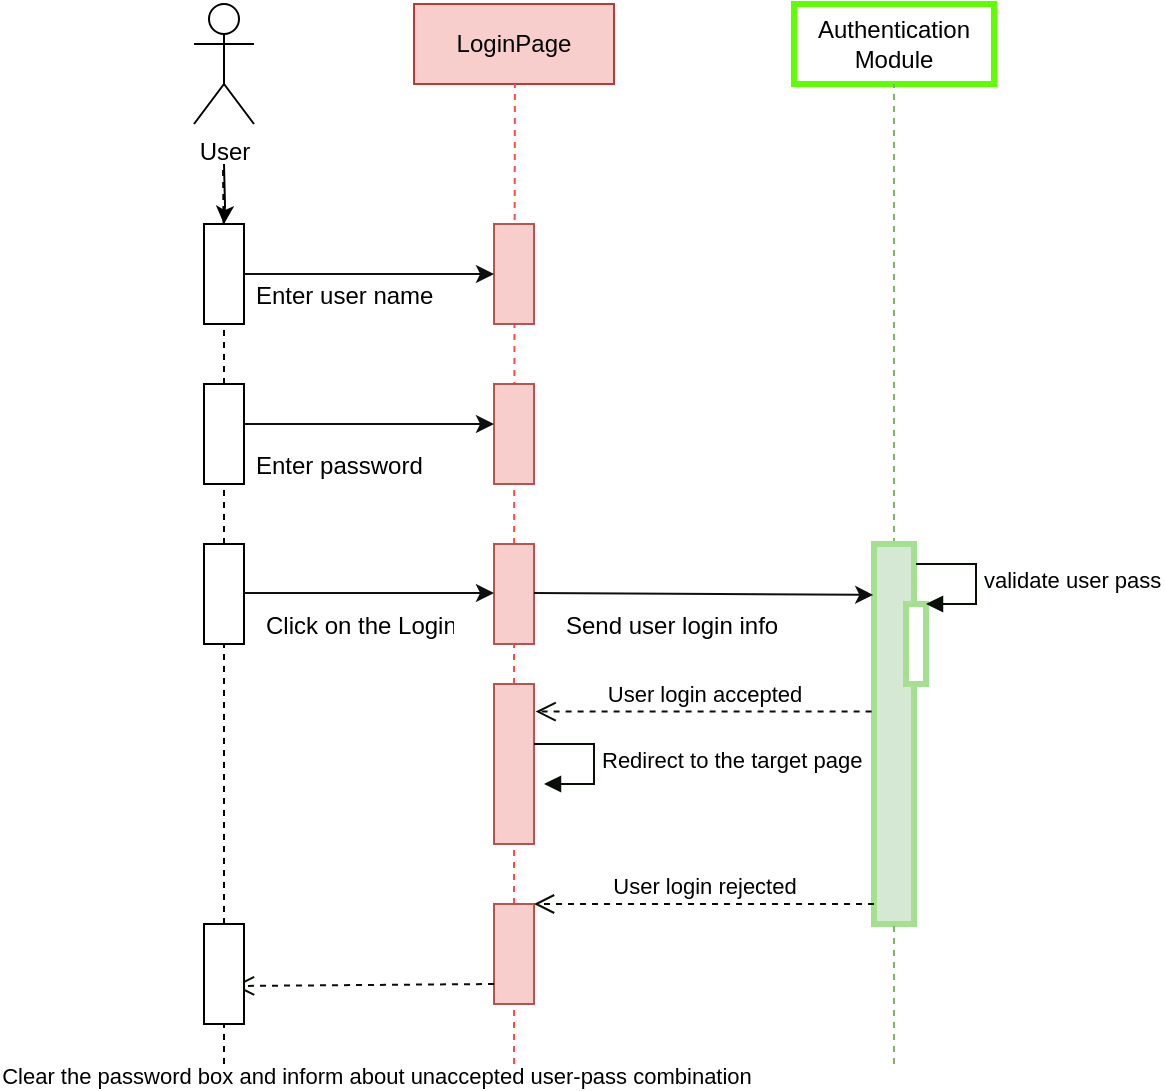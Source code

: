 <mxfile version="15.8.8" type="github">
  <diagram id="HBi1pNmcNX5vkn8XSMso" name="Page-1">
    <mxGraphModel dx="2048" dy="566" grid="1" gridSize="10" guides="1" tooltips="1" connect="1" arrows="1" fold="1" page="1" pageScale="1" pageWidth="827" pageHeight="1169" math="0" shadow="0">
      <root>
        <mxCell id="0" />
        <mxCell id="1" parent="0" />
        <mxCell id="lCqzkr6qrd2vFwXqaDv7-82" value="" style="edgeStyle=orthogonalEdgeStyle;rounded=0;orthogonalLoop=1;jettySize=auto;html=1;" edge="1" parent="1" target="lCqzkr6qrd2vFwXqaDv7-81">
          <mxGeometry relative="1" as="geometry">
            <mxPoint x="55" y="110" as="sourcePoint" />
          </mxGeometry>
        </mxCell>
        <mxCell id="lCqzkr6qrd2vFwXqaDv7-70" value="User" style="shape=umlActor;verticalLabelPosition=bottom;verticalAlign=top;html=1;" vertex="1" parent="1">
          <mxGeometry x="40" y="30" width="30" height="60" as="geometry" />
        </mxCell>
        <mxCell id="lCqzkr6qrd2vFwXqaDv7-79" value="LoginPage" style="whiteSpace=wrap;html=1;align=center;fillColor=#f8cecc;strokeColor=#B83B37;" vertex="1" parent="1">
          <mxGeometry x="150" y="30" width="100" height="40" as="geometry" />
        </mxCell>
        <mxCell id="lCqzkr6qrd2vFwXqaDv7-80" value="" style="endArrow=none;dashed=1;html=1;rounded=0;startArrow=none;" edge="1" parent="1" source="lCqzkr6qrd2vFwXqaDv7-81">
          <mxGeometry width="50" height="50" relative="1" as="geometry">
            <mxPoint x="54.5" y="520" as="sourcePoint" />
            <mxPoint x="54.5" y="110" as="targetPoint" />
          </mxGeometry>
        </mxCell>
        <mxCell id="lCqzkr6qrd2vFwXqaDv7-81" value="" style="whiteSpace=wrap;html=1;verticalAlign=top;direction=south;" vertex="1" parent="1">
          <mxGeometry x="45" y="140" width="20" height="50" as="geometry" />
        </mxCell>
        <mxCell id="lCqzkr6qrd2vFwXqaDv7-83" value="" style="endArrow=none;dashed=1;html=1;rounded=0;startArrow=none;" edge="1" parent="1" source="lCqzkr6qrd2vFwXqaDv7-89" target="lCqzkr6qrd2vFwXqaDv7-81">
          <mxGeometry width="50" height="50" relative="1" as="geometry">
            <mxPoint x="54.5" y="520" as="sourcePoint" />
            <mxPoint x="54.5" y="110" as="targetPoint" />
          </mxGeometry>
        </mxCell>
        <mxCell id="lCqzkr6qrd2vFwXqaDv7-84" value="" style="endArrow=none;dashed=1;html=1;rounded=0;strokeColor=#FF4A4A;startArrow=none;" edge="1" parent="1" source="lCqzkr6qrd2vFwXqaDv7-94">
          <mxGeometry width="50" height="50" relative="1" as="geometry">
            <mxPoint x="200" y="520" as="sourcePoint" />
            <mxPoint x="200.449" y="70" as="targetPoint" />
          </mxGeometry>
        </mxCell>
        <mxCell id="lCqzkr6qrd2vFwXqaDv7-85" value="" style="whiteSpace=wrap;html=1;verticalAlign=top;direction=south;strokeColor=#b85450;fillColor=#f8cecc;" vertex="1" parent="1">
          <mxGeometry x="190" y="140" width="20" height="50" as="geometry" />
        </mxCell>
        <mxCell id="lCqzkr6qrd2vFwXqaDv7-87" value="" style="endArrow=classic;html=1;rounded=0;strokeColor=#0F0F0F;entryX=0.5;entryY=1;entryDx=0;entryDy=0;exitX=0.5;exitY=0;exitDx=0;exitDy=0;" edge="1" parent="1" source="lCqzkr6qrd2vFwXqaDv7-81" target="lCqzkr6qrd2vFwXqaDv7-85">
          <mxGeometry width="50" height="50" relative="1" as="geometry">
            <mxPoint x="65" y="160" as="sourcePoint" />
            <mxPoint x="115" y="110" as="targetPoint" />
          </mxGeometry>
        </mxCell>
        <mxCell id="lCqzkr6qrd2vFwXqaDv7-88" value="Enter user name" style="text;strokeColor=none;fillColor=none;align=left;verticalAlign=middle;spacingLeft=4;spacingRight=4;overflow=hidden;points=[[0,0.5],[1,0.5]];portConstraint=eastwest;rotatable=0;" vertex="1" parent="1">
          <mxGeometry x="65" y="160" width="105" height="30" as="geometry" />
        </mxCell>
        <mxCell id="lCqzkr6qrd2vFwXqaDv7-89" value="" style="whiteSpace=wrap;html=1;verticalAlign=top;direction=south;" vertex="1" parent="1">
          <mxGeometry x="45" y="220" width="20" height="50" as="geometry" />
        </mxCell>
        <mxCell id="lCqzkr6qrd2vFwXqaDv7-90" value="" style="endArrow=none;dashed=1;html=1;rounded=0;startArrow=none;" edge="1" parent="1" source="lCqzkr6qrd2vFwXqaDv7-92" target="lCqzkr6qrd2vFwXqaDv7-89">
          <mxGeometry width="50" height="50" relative="1" as="geometry">
            <mxPoint x="54.5" y="520" as="sourcePoint" />
            <mxPoint x="54.965" y="190" as="targetPoint" />
          </mxGeometry>
        </mxCell>
        <mxCell id="lCqzkr6qrd2vFwXqaDv7-91" value="" style="whiteSpace=wrap;html=1;verticalAlign=top;direction=south;strokeColor=#b85450;fillColor=#f8cecc;" vertex="1" parent="1">
          <mxGeometry x="190" y="220" width="20" height="50" as="geometry" />
        </mxCell>
        <mxCell id="lCqzkr6qrd2vFwXqaDv7-92" value="" style="whiteSpace=wrap;html=1;verticalAlign=top;direction=south;" vertex="1" parent="1">
          <mxGeometry x="45" y="300" width="20" height="50" as="geometry" />
        </mxCell>
        <mxCell id="lCqzkr6qrd2vFwXqaDv7-93" value="" style="endArrow=none;dashed=1;html=1;rounded=0;startArrow=none;" edge="1" parent="1" source="lCqzkr6qrd2vFwXqaDv7-120" target="lCqzkr6qrd2vFwXqaDv7-92">
          <mxGeometry width="50" height="50" relative="1" as="geometry">
            <mxPoint x="55" y="560" as="sourcePoint" />
            <mxPoint x="54.955" y="270" as="targetPoint" />
          </mxGeometry>
        </mxCell>
        <mxCell id="lCqzkr6qrd2vFwXqaDv7-94" value="" style="whiteSpace=wrap;html=1;verticalAlign=top;direction=south;strokeColor=#b85450;fillColor=#f8cecc;" vertex="1" parent="1">
          <mxGeometry x="190" y="300" width="20" height="50" as="geometry" />
        </mxCell>
        <mxCell id="lCqzkr6qrd2vFwXqaDv7-95" value="" style="endArrow=none;dashed=1;html=1;rounded=0;strokeColor=#FF4A4A;startArrow=none;" edge="1" parent="1" source="lCqzkr6qrd2vFwXqaDv7-111" target="lCqzkr6qrd2vFwXqaDv7-94">
          <mxGeometry width="50" height="50" relative="1" as="geometry">
            <mxPoint x="200" y="520" as="sourcePoint" />
            <mxPoint x="200.449" y="70" as="targetPoint" />
          </mxGeometry>
        </mxCell>
        <mxCell id="lCqzkr6qrd2vFwXqaDv7-96" value="" style="endArrow=classic;html=1;rounded=0;strokeColor=#0F0F0F;entryX=0.5;entryY=1;entryDx=0;entryDy=0;exitX=0.5;exitY=0;exitDx=0;exitDy=0;" edge="1" parent="1">
          <mxGeometry width="50" height="50" relative="1" as="geometry">
            <mxPoint x="65" y="240" as="sourcePoint" />
            <mxPoint x="190" y="240" as="targetPoint" />
          </mxGeometry>
        </mxCell>
        <mxCell id="lCqzkr6qrd2vFwXqaDv7-97" value="Enter password" style="text;strokeColor=none;fillColor=none;align=left;verticalAlign=middle;spacingLeft=4;spacingRight=4;overflow=hidden;points=[[0,0.5],[1,0.5]];portConstraint=eastwest;rotatable=0;" vertex="1" parent="1">
          <mxGeometry x="65" y="250" width="105" height="20" as="geometry" />
        </mxCell>
        <mxCell id="lCqzkr6qrd2vFwXqaDv7-98" value="Authentication Module" style="whiteSpace=wrap;html=1;align=center;strokeColor=#5EFF00;strokeWidth=3;" vertex="1" parent="1">
          <mxGeometry x="340" y="30" width="100" height="40" as="geometry" />
        </mxCell>
        <mxCell id="lCqzkr6qrd2vFwXqaDv7-99" value="" style="endArrow=none;dashed=1;html=1;rounded=0;strokeColor=#82b366;entryX=0.5;entryY=1;entryDx=0;entryDy=0;fillColor=#d5e8d4;startArrow=none;" edge="1" parent="1" source="lCqzkr6qrd2vFwXqaDv7-102" target="lCqzkr6qrd2vFwXqaDv7-98">
          <mxGeometry width="50" height="50" relative="1" as="geometry">
            <mxPoint x="390" y="520.8" as="sourcePoint" />
            <mxPoint x="430" y="220" as="targetPoint" />
          </mxGeometry>
        </mxCell>
        <mxCell id="lCqzkr6qrd2vFwXqaDv7-100" value="" style="endArrow=classic;html=1;rounded=0;strokeColor=#0F0F0F;entryX=0.5;entryY=1;entryDx=0;entryDy=0;exitX=0.5;exitY=0;exitDx=0;exitDy=0;" edge="1" parent="1">
          <mxGeometry width="50" height="50" relative="1" as="geometry">
            <mxPoint x="65" y="324.5" as="sourcePoint" />
            <mxPoint x="190" y="324.5" as="targetPoint" />
          </mxGeometry>
        </mxCell>
        <mxCell id="lCqzkr6qrd2vFwXqaDv7-101" value="Click on the Login" style="text;strokeColor=none;fillColor=none;align=left;verticalAlign=middle;spacingLeft=4;spacingRight=4;overflow=hidden;points=[[0,0.5],[1,0.5]];portConstraint=eastwest;rotatable=0;" vertex="1" parent="1">
          <mxGeometry x="70" y="330" width="105" height="20" as="geometry" />
        </mxCell>
        <mxCell id="lCqzkr6qrd2vFwXqaDv7-102" value="" style="rounded=0;whiteSpace=wrap;html=1;strokeColor=#A5E090;strokeWidth=3;fillColor=#d5e8d4;direction=south;" vertex="1" parent="1">
          <mxGeometry x="380" y="300" width="20" height="190" as="geometry" />
        </mxCell>
        <mxCell id="lCqzkr6qrd2vFwXqaDv7-104" value="" style="endArrow=none;dashed=1;html=1;rounded=0;strokeColor=#82b366;fillColor=#d5e8d4;entryX=1;entryY=0.5;entryDx=0;entryDy=0;" edge="1" parent="1" target="lCqzkr6qrd2vFwXqaDv7-102">
          <mxGeometry width="50" height="50" relative="1" as="geometry">
            <mxPoint x="390" y="560" as="sourcePoint" />
            <mxPoint x="390" y="460" as="targetPoint" />
          </mxGeometry>
        </mxCell>
        <mxCell id="lCqzkr6qrd2vFwXqaDv7-105" value="" style="endArrow=classic;html=1;rounded=0;strokeColor=#0F0F0F;exitX=0.5;exitY=0;exitDx=0;exitDy=0;entryX=0.134;entryY=1.02;entryDx=0;entryDy=0;entryPerimeter=0;" edge="1" parent="1" target="lCqzkr6qrd2vFwXqaDv7-102">
          <mxGeometry width="50" height="50" relative="1" as="geometry">
            <mxPoint x="210" y="324.5" as="sourcePoint" />
            <mxPoint x="370" y="325" as="targetPoint" />
          </mxGeometry>
        </mxCell>
        <mxCell id="lCqzkr6qrd2vFwXqaDv7-106" value="Send user login info" style="text;strokeColor=none;fillColor=none;align=left;verticalAlign=middle;spacingLeft=4;spacingRight=4;overflow=hidden;points=[[0,0.5],[1,0.5]];portConstraint=eastwest;rotatable=0;" vertex="1" parent="1">
          <mxGeometry x="220" y="330" width="120" height="20" as="geometry" />
        </mxCell>
        <mxCell id="lCqzkr6qrd2vFwXqaDv7-109" value="" style="html=1;points=[];perimeter=orthogonalPerimeter;strokeColor=#A5E090;strokeWidth=3;" vertex="1" parent="1">
          <mxGeometry x="396" y="330" width="10" height="40" as="geometry" />
        </mxCell>
        <mxCell id="lCqzkr6qrd2vFwXqaDv7-110" value="validate user pass" style="edgeStyle=orthogonalEdgeStyle;html=1;align=left;spacingLeft=2;endArrow=block;rounded=0;entryX=1;entryY=0;strokeColor=#070F06;" edge="1" target="lCqzkr6qrd2vFwXqaDv7-109" parent="1">
          <mxGeometry relative="1" as="geometry">
            <mxPoint x="401" y="310" as="sourcePoint" />
            <Array as="points">
              <mxPoint x="431" y="310" />
            </Array>
          </mxGeometry>
        </mxCell>
        <mxCell id="lCqzkr6qrd2vFwXqaDv7-111" value="" style="whiteSpace=wrap;html=1;verticalAlign=top;direction=south;strokeColor=#b85450;fillColor=#f8cecc;" vertex="1" parent="1">
          <mxGeometry x="190" y="370" width="20" height="80" as="geometry" />
        </mxCell>
        <mxCell id="lCqzkr6qrd2vFwXqaDv7-112" value="" style="endArrow=none;dashed=1;html=1;rounded=0;strokeColor=#FF4A4A;startArrow=none;" edge="1" parent="1" source="lCqzkr6qrd2vFwXqaDv7-116" target="lCqzkr6qrd2vFwXqaDv7-111">
          <mxGeometry width="50" height="50" relative="1" as="geometry">
            <mxPoint x="200" y="560" as="sourcePoint" />
            <mxPoint x="200" y="350" as="targetPoint" />
          </mxGeometry>
        </mxCell>
        <mxCell id="lCqzkr6qrd2vFwXqaDv7-113" value="User login accepted" style="html=1;verticalAlign=bottom;endArrow=open;dashed=1;endSize=8;rounded=0;strokeColor=#070F06;exitX=0.441;exitY=1.06;exitDx=0;exitDy=0;exitPerimeter=0;entryX=0.172;entryY=-0.04;entryDx=0;entryDy=0;entryPerimeter=0;" edge="1" parent="1" source="lCqzkr6qrd2vFwXqaDv7-102" target="lCqzkr6qrd2vFwXqaDv7-111">
          <mxGeometry relative="1" as="geometry">
            <mxPoint x="290" y="374.5" as="sourcePoint" />
            <mxPoint x="210" y="374.5" as="targetPoint" />
          </mxGeometry>
        </mxCell>
        <mxCell id="lCqzkr6qrd2vFwXqaDv7-115" value="Redirect to the target page" style="edgeStyle=orthogonalEdgeStyle;html=1;align=left;spacingLeft=2;endArrow=block;rounded=0;entryX=1;entryY=0;strokeColor=#070F06;" edge="1" parent="1">
          <mxGeometry relative="1" as="geometry">
            <mxPoint x="210" y="400" as="sourcePoint" />
            <Array as="points">
              <mxPoint x="240" y="400" />
              <mxPoint x="240" y="420" />
            </Array>
            <mxPoint x="215" y="420" as="targetPoint" />
          </mxGeometry>
        </mxCell>
        <mxCell id="lCqzkr6qrd2vFwXqaDv7-116" value="" style="whiteSpace=wrap;html=1;verticalAlign=top;direction=south;strokeColor=#b85450;fillColor=#f8cecc;" vertex="1" parent="1">
          <mxGeometry x="190" y="480" width="20" height="50" as="geometry" />
        </mxCell>
        <mxCell id="lCqzkr6qrd2vFwXqaDv7-117" value="" style="endArrow=none;dashed=1;html=1;rounded=0;strokeColor=#FF4A4A;" edge="1" parent="1" target="lCqzkr6qrd2vFwXqaDv7-116">
          <mxGeometry width="50" height="50" relative="1" as="geometry">
            <mxPoint x="200" y="560" as="sourcePoint" />
            <mxPoint x="200" y="450" as="targetPoint" />
          </mxGeometry>
        </mxCell>
        <mxCell id="lCqzkr6qrd2vFwXqaDv7-118" value="User login rejected" style="html=1;verticalAlign=bottom;endArrow=open;dashed=1;endSize=8;rounded=0;strokeColor=#070F06;entryX=0;entryY=0;entryDx=0;entryDy=0;" edge="1" parent="1" target="lCqzkr6qrd2vFwXqaDv7-116">
          <mxGeometry relative="1" as="geometry">
            <mxPoint x="380" y="480" as="sourcePoint" />
            <mxPoint x="220.0" y="480" as="targetPoint" />
          </mxGeometry>
        </mxCell>
        <mxCell id="lCqzkr6qrd2vFwXqaDv7-119" value="Clear the password box and inform about unaccepted user-pass combination" style="html=1;verticalAlign=bottom;endArrow=open;dashed=1;endSize=8;rounded=0;strokeColor=#070F06;" edge="1" parent="1">
          <mxGeometry x="-0.086" y="55" relative="1" as="geometry">
            <mxPoint x="190" y="520" as="sourcePoint" />
            <mxPoint x="60" y="521" as="targetPoint" />
            <mxPoint as="offset" />
          </mxGeometry>
        </mxCell>
        <mxCell id="lCqzkr6qrd2vFwXqaDv7-120" value="" style="whiteSpace=wrap;html=1;verticalAlign=top;direction=south;" vertex="1" parent="1">
          <mxGeometry x="45" y="490" width="20" height="50" as="geometry" />
        </mxCell>
        <mxCell id="lCqzkr6qrd2vFwXqaDv7-121" value="" style="endArrow=none;dashed=1;html=1;rounded=0;" edge="1" parent="1" target="lCqzkr6qrd2vFwXqaDv7-120">
          <mxGeometry width="50" height="50" relative="1" as="geometry">
            <mxPoint x="55" y="560" as="sourcePoint" />
            <mxPoint x="55" y="350" as="targetPoint" />
          </mxGeometry>
        </mxCell>
      </root>
    </mxGraphModel>
  </diagram>
</mxfile>
